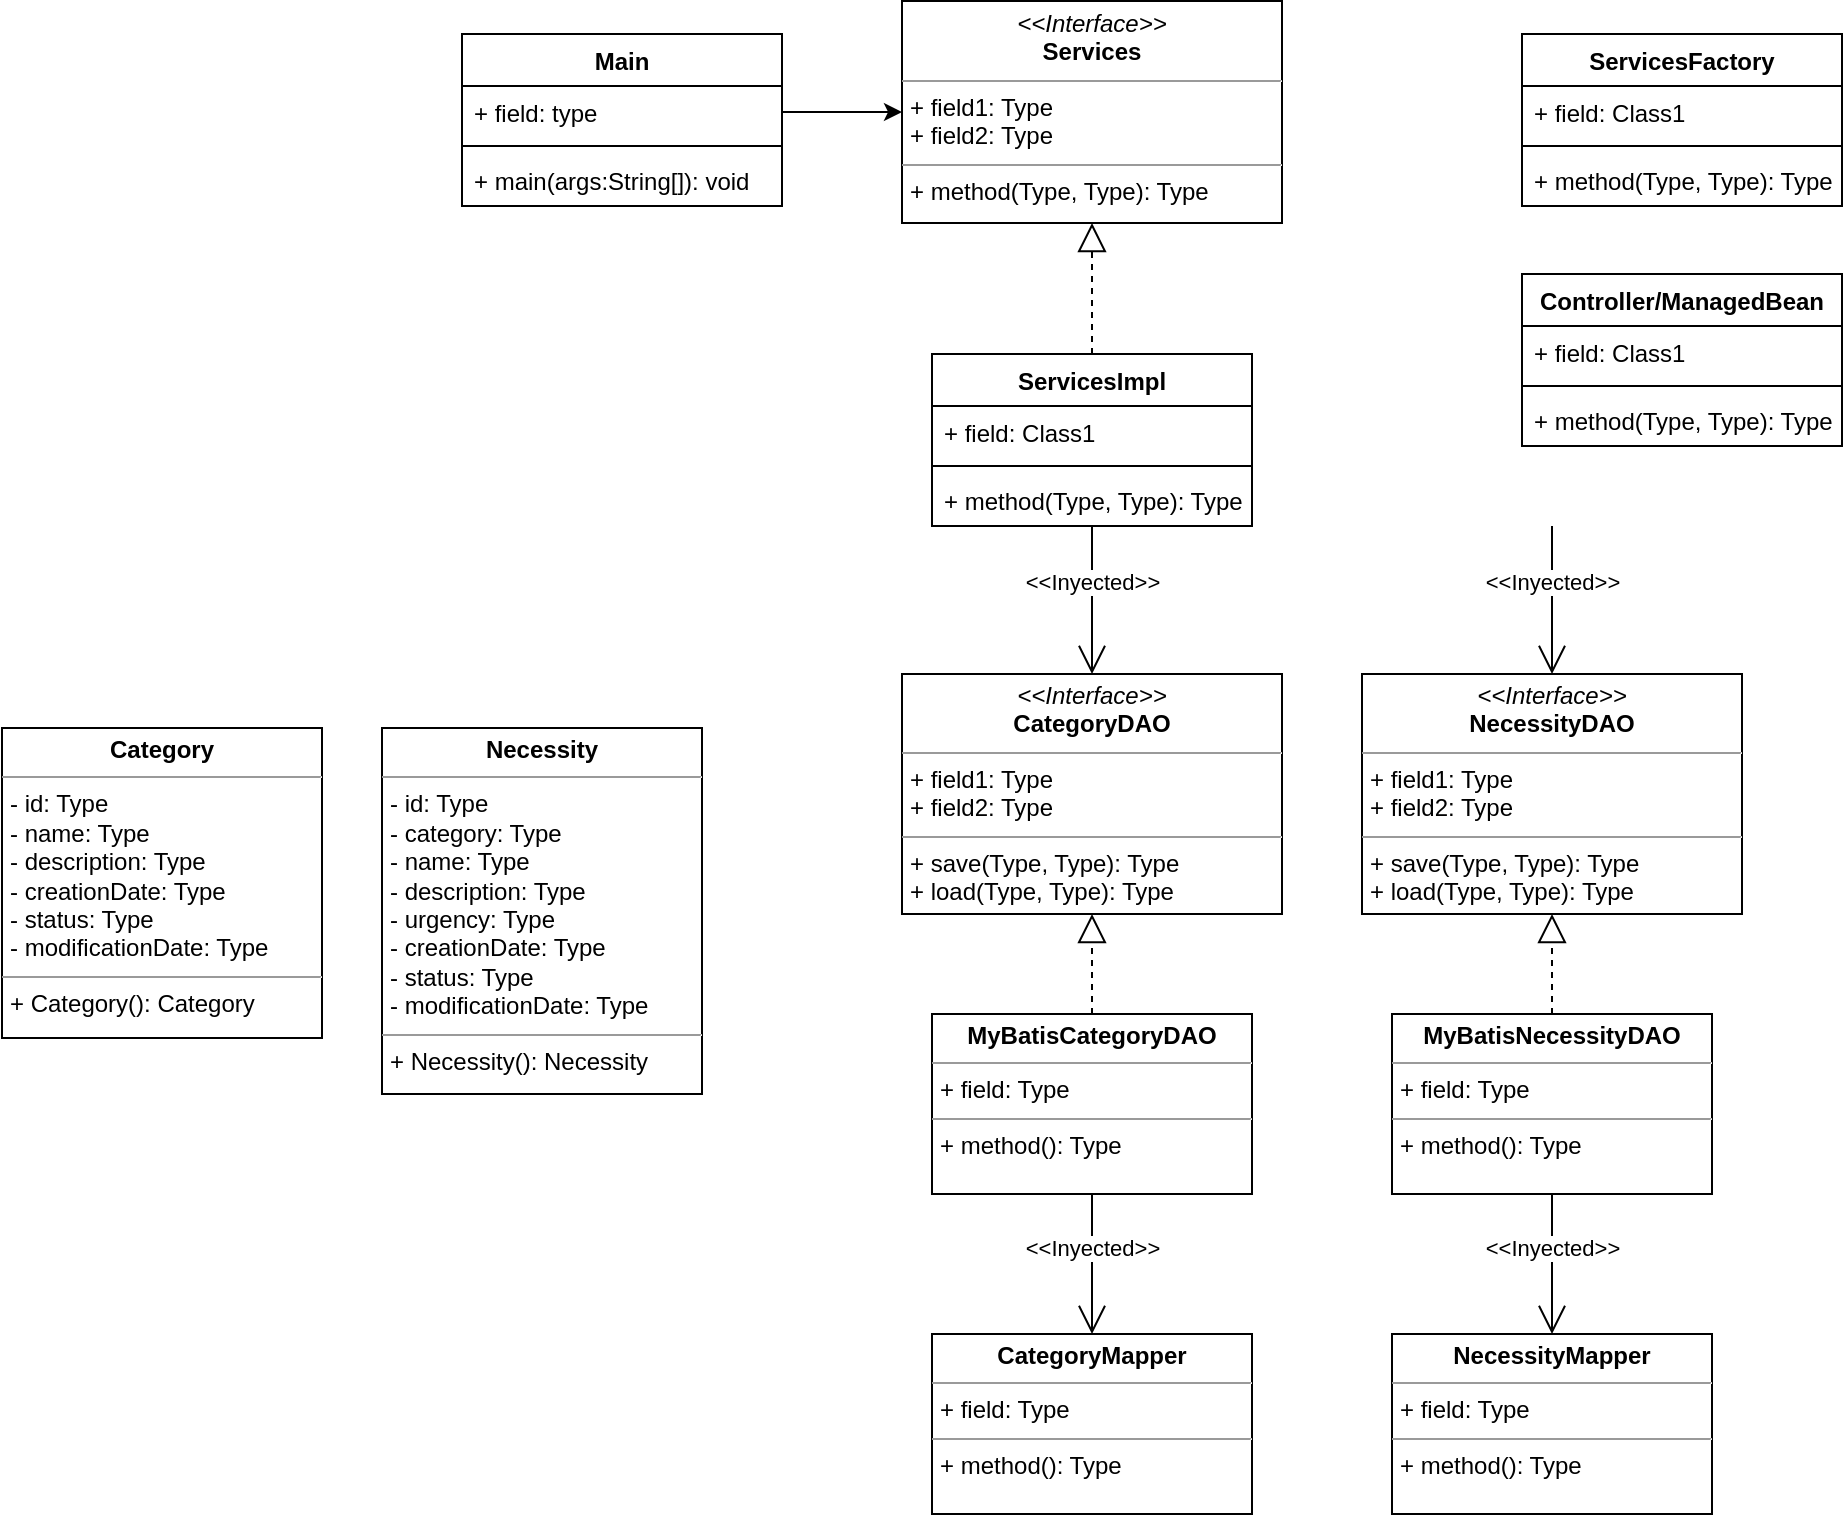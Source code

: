 <mxfile version="14.5.10" type="device"><diagram id="C5RBs43oDa-KdzZeNtuy" name="Page-1"><mxGraphModel dx="2141" dy="627" grid="1" gridSize="10" guides="1" tooltips="1" connect="1" arrows="1" fold="1" page="1" pageScale="1" pageWidth="827" pageHeight="1169" math="0" shadow="0"><root><mxCell id="WIyWlLk6GJQsqaUBKTNV-0"/><mxCell id="WIyWlLk6GJQsqaUBKTNV-1" parent="WIyWlLk6GJQsqaUBKTNV-0"/><mxCell id="tcotPFH31Pdi-d0VTkMx-11" value="Main" style="swimlane;fontStyle=1;align=center;verticalAlign=top;childLayout=stackLayout;horizontal=1;startSize=26;horizontalStack=0;resizeParent=1;resizeParentMax=0;resizeLast=0;collapsible=1;marginBottom=0;" parent="WIyWlLk6GJQsqaUBKTNV-1" vertex="1"><mxGeometry x="-20" y="160" width="160" height="86" as="geometry"/></mxCell><mxCell id="tcotPFH31Pdi-d0VTkMx-12" value="+ field: type" style="text;strokeColor=none;fillColor=none;align=left;verticalAlign=top;spacingLeft=4;spacingRight=4;overflow=hidden;rotatable=0;points=[[0,0.5],[1,0.5]];portConstraint=eastwest;" parent="tcotPFH31Pdi-d0VTkMx-11" vertex="1"><mxGeometry y="26" width="160" height="26" as="geometry"/></mxCell><mxCell id="tcotPFH31Pdi-d0VTkMx-13" value="" style="line;strokeWidth=1;fillColor=none;align=left;verticalAlign=middle;spacingTop=-1;spacingLeft=3;spacingRight=3;rotatable=0;labelPosition=right;points=[];portConstraint=eastwest;" parent="tcotPFH31Pdi-d0VTkMx-11" vertex="1"><mxGeometry y="52" width="160" height="8" as="geometry"/></mxCell><mxCell id="tcotPFH31Pdi-d0VTkMx-14" value="+ main(args:String[]): void" style="text;strokeColor=none;fillColor=none;align=left;verticalAlign=top;spacingLeft=4;spacingRight=4;overflow=hidden;rotatable=0;points=[[0,0.5],[1,0.5]];portConstraint=eastwest;" parent="tcotPFH31Pdi-d0VTkMx-11" vertex="1"><mxGeometry y="60" width="160" height="26" as="geometry"/></mxCell><mxCell id="tcotPFH31Pdi-d0VTkMx-16" style="edgeStyle=orthogonalEdgeStyle;rounded=0;orthogonalLoop=1;jettySize=auto;html=1;" parent="WIyWlLk6GJQsqaUBKTNV-1" source="tcotPFH31Pdi-d0VTkMx-12" target="tcotPFH31Pdi-d0VTkMx-18" edge="1"><mxGeometry relative="1" as="geometry"><mxPoint x="230" y="199" as="targetPoint"/></mxGeometry></mxCell><mxCell id="tcotPFH31Pdi-d0VTkMx-18" value="&lt;p style=&quot;margin: 0px ; margin-top: 4px ; text-align: center&quot;&gt;&lt;i&gt;&amp;lt;&amp;lt;Interface&amp;gt;&amp;gt;&lt;/i&gt;&lt;br&gt;&lt;b&gt;Services&lt;/b&gt;&lt;/p&gt;&lt;hr size=&quot;1&quot;&gt;&lt;p style=&quot;margin: 0px ; margin-left: 4px&quot;&gt;+ field1: Type&lt;br&gt;+ field2: Type&lt;/p&gt;&lt;hr size=&quot;1&quot;&gt;&lt;p style=&quot;margin: 0px ; margin-left: 4px&quot;&gt;+ method(Type, Type): Type&lt;/p&gt;" style="verticalAlign=top;align=left;overflow=fill;fontSize=12;fontFamily=Helvetica;html=1;" parent="WIyWlLk6GJQsqaUBKTNV-1" vertex="1"><mxGeometry x="200" y="143.5" width="190" height="111" as="geometry"/></mxCell><mxCell id="tcotPFH31Pdi-d0VTkMx-19" value="ServicesImpl" style="swimlane;fontStyle=1;align=center;verticalAlign=top;childLayout=stackLayout;horizontal=1;startSize=26;horizontalStack=0;resizeParent=1;resizeParentMax=0;resizeLast=0;collapsible=1;marginBottom=0;" parent="WIyWlLk6GJQsqaUBKTNV-1" vertex="1"><mxGeometry x="215" y="320" width="160" height="86" as="geometry"/></mxCell><mxCell id="tcotPFH31Pdi-d0VTkMx-20" value="+ field: Class1" style="text;strokeColor=none;fillColor=none;align=left;verticalAlign=top;spacingLeft=4;spacingRight=4;overflow=hidden;rotatable=0;points=[[0,0.5],[1,0.5]];portConstraint=eastwest;" parent="tcotPFH31Pdi-d0VTkMx-19" vertex="1"><mxGeometry y="26" width="160" height="26" as="geometry"/></mxCell><mxCell id="tcotPFH31Pdi-d0VTkMx-21" value="" style="line;strokeWidth=1;fillColor=none;align=left;verticalAlign=middle;spacingTop=-1;spacingLeft=3;spacingRight=3;rotatable=0;labelPosition=right;points=[];portConstraint=eastwest;" parent="tcotPFH31Pdi-d0VTkMx-19" vertex="1"><mxGeometry y="52" width="160" height="8" as="geometry"/></mxCell><mxCell id="tcotPFH31Pdi-d0VTkMx-22" value="+ method(Type, Type): Type" style="text;strokeColor=none;fillColor=none;align=left;verticalAlign=top;spacingLeft=4;spacingRight=4;overflow=hidden;rotatable=0;points=[[0,0.5],[1,0.5]];portConstraint=eastwest;" parent="tcotPFH31Pdi-d0VTkMx-19" vertex="1"><mxGeometry y="60" width="160" height="26" as="geometry"/></mxCell><mxCell id="tcotPFH31Pdi-d0VTkMx-24" value="&lt;p style=&quot;margin: 0px ; margin-top: 4px ; text-align: center&quot;&gt;&lt;i&gt;&amp;lt;&amp;lt;Interface&amp;gt;&amp;gt;&lt;/i&gt;&lt;br&gt;&lt;b&gt;CategoryDAO&lt;/b&gt;&lt;/p&gt;&lt;hr size=&quot;1&quot;&gt;&lt;p style=&quot;margin: 0px ; margin-left: 4px&quot;&gt;+ field1: Type&lt;br&gt;+ field2: Type&lt;/p&gt;&lt;hr size=&quot;1&quot;&gt;&lt;p style=&quot;margin: 0px ; margin-left: 4px&quot;&gt;+ save(Type, Type): Type&lt;/p&gt;&lt;p style=&quot;margin: 0px ; margin-left: 4px&quot;&gt;+ load(Type, Type): Type&lt;br&gt;&lt;/p&gt;" style="verticalAlign=top;align=left;overflow=fill;fontSize=12;fontFamily=Helvetica;html=1;" parent="WIyWlLk6GJQsqaUBKTNV-1" vertex="1"><mxGeometry x="200" y="480" width="190" height="120" as="geometry"/></mxCell><mxCell id="HSoWab-IFiqPVAlnFmKx-1" value="&lt;p style=&quot;margin: 0px ; margin-top: 4px ; text-align: center&quot;&gt;&lt;b&gt;MyBatisCategoryDAO&lt;/b&gt;&lt;br&gt;&lt;/p&gt;&lt;hr size=&quot;1&quot;&gt;&lt;p style=&quot;margin: 0px ; margin-left: 4px&quot;&gt;+ field: Type&lt;/p&gt;&lt;hr size=&quot;1&quot;&gt;&lt;p style=&quot;margin: 0px ; margin-left: 4px&quot;&gt;+ method(): Type&lt;/p&gt;" style="verticalAlign=top;align=left;overflow=fill;fontSize=12;fontFamily=Helvetica;html=1;" parent="WIyWlLk6GJQsqaUBKTNV-1" vertex="1"><mxGeometry x="215" y="650" width="160" height="90" as="geometry"/></mxCell><mxCell id="HSoWab-IFiqPVAlnFmKx-4" value="&lt;p style=&quot;margin: 0px ; margin-top: 4px ; text-align: center&quot;&gt;&lt;b&gt;CategoryMapper&lt;/b&gt;&lt;/p&gt;&lt;hr size=&quot;1&quot;&gt;&lt;p style=&quot;margin: 0px ; margin-left: 4px&quot;&gt;+ field: Type&lt;/p&gt;&lt;hr size=&quot;1&quot;&gt;&lt;p style=&quot;margin: 0px ; margin-left: 4px&quot;&gt;+ method(): Type&lt;/p&gt;" style="verticalAlign=top;align=left;overflow=fill;fontSize=12;fontFamily=Helvetica;html=1;" parent="WIyWlLk6GJQsqaUBKTNV-1" vertex="1"><mxGeometry x="215" y="810" width="160" height="90" as="geometry"/></mxCell><mxCell id="HSoWab-IFiqPVAlnFmKx-5" value="" style="endArrow=block;dashed=1;endFill=0;endSize=12;html=1;entryX=0.5;entryY=1;entryDx=0;entryDy=0;" parent="WIyWlLk6GJQsqaUBKTNV-1" source="tcotPFH31Pdi-d0VTkMx-19" target="tcotPFH31Pdi-d0VTkMx-18" edge="1"><mxGeometry width="160" relative="1" as="geometry"><mxPoint x="30" y="290" as="sourcePoint"/><mxPoint x="190" y="290" as="targetPoint"/></mxGeometry></mxCell><mxCell id="HSoWab-IFiqPVAlnFmKx-7" value="" style="endArrow=open;endFill=1;endSize=12;html=1;entryX=0.5;entryY=0;entryDx=0;entryDy=0;" parent="WIyWlLk6GJQsqaUBKTNV-1" source="HSoWab-IFiqPVAlnFmKx-1" target="HSoWab-IFiqPVAlnFmKx-4" edge="1"><mxGeometry width="160" relative="1" as="geometry"><mxPoint x="-20" y="880" as="sourcePoint"/><mxPoint x="140" y="880" as="targetPoint"/></mxGeometry></mxCell><mxCell id="HSoWab-IFiqPVAlnFmKx-10" value="&amp;lt;&amp;lt;Inyected&amp;gt;&amp;gt;" style="edgeLabel;html=1;align=center;verticalAlign=middle;resizable=0;points=[];" parent="HSoWab-IFiqPVAlnFmKx-7" vertex="1" connectable="0"><mxGeometry x="-0.45" relative="1" as="geometry"><mxPoint y="7" as="offset"/></mxGeometry></mxCell><mxCell id="HSoWab-IFiqPVAlnFmKx-9" value="" style="endArrow=block;dashed=1;endFill=0;endSize=12;html=1;" parent="WIyWlLk6GJQsqaUBKTNV-1" source="HSoWab-IFiqPVAlnFmKx-1" target="tcotPFH31Pdi-d0VTkMx-24" edge="1"><mxGeometry width="160" relative="1" as="geometry"><mxPoint x="290" y="710" as="sourcePoint"/><mxPoint x="320" y="620" as="targetPoint"/></mxGeometry></mxCell><mxCell id="HSoWab-IFiqPVAlnFmKx-11" value="" style="endArrow=open;endFill=1;endSize=12;html=1;entryX=0.5;entryY=0;entryDx=0;entryDy=0;" parent="WIyWlLk6GJQsqaUBKTNV-1" source="tcotPFH31Pdi-d0VTkMx-22" target="tcotPFH31Pdi-d0VTkMx-24" edge="1"><mxGeometry width="160" relative="1" as="geometry"><mxPoint x="330" y="470" as="sourcePoint"/><mxPoint x="330" y="550" as="targetPoint"/></mxGeometry></mxCell><mxCell id="HSoWab-IFiqPVAlnFmKx-12" value="&amp;lt;&amp;lt;Inyected&amp;gt;&amp;gt;" style="edgeLabel;html=1;align=center;verticalAlign=middle;resizable=0;points=[];" parent="HSoWab-IFiqPVAlnFmKx-11" vertex="1" connectable="0"><mxGeometry x="-0.45" relative="1" as="geometry"><mxPoint y="7" as="offset"/></mxGeometry></mxCell><mxCell id="HSoWab-IFiqPVAlnFmKx-13" value="ServicesFactory" style="swimlane;fontStyle=1;align=center;verticalAlign=top;childLayout=stackLayout;horizontal=1;startSize=26;horizontalStack=0;resizeParent=1;resizeParentMax=0;resizeLast=0;collapsible=1;marginBottom=0;" parent="WIyWlLk6GJQsqaUBKTNV-1" vertex="1"><mxGeometry x="510" y="160" width="160" height="86" as="geometry"/></mxCell><mxCell id="HSoWab-IFiqPVAlnFmKx-14" value="+ field: Class1" style="text;strokeColor=none;fillColor=none;align=left;verticalAlign=top;spacingLeft=4;spacingRight=4;overflow=hidden;rotatable=0;points=[[0,0.5],[1,0.5]];portConstraint=eastwest;" parent="HSoWab-IFiqPVAlnFmKx-13" vertex="1"><mxGeometry y="26" width="160" height="26" as="geometry"/></mxCell><mxCell id="HSoWab-IFiqPVAlnFmKx-15" value="" style="line;strokeWidth=1;fillColor=none;align=left;verticalAlign=middle;spacingTop=-1;spacingLeft=3;spacingRight=3;rotatable=0;labelPosition=right;points=[];portConstraint=eastwest;" parent="HSoWab-IFiqPVAlnFmKx-13" vertex="1"><mxGeometry y="52" width="160" height="8" as="geometry"/></mxCell><mxCell id="HSoWab-IFiqPVAlnFmKx-16" value="+ method(Type, Type): Type" style="text;strokeColor=none;fillColor=none;align=left;verticalAlign=top;spacingLeft=4;spacingRight=4;overflow=hidden;rotatable=0;points=[[0,0.5],[1,0.5]];portConstraint=eastwest;" parent="HSoWab-IFiqPVAlnFmKx-13" vertex="1"><mxGeometry y="60" width="160" height="26" as="geometry"/></mxCell><mxCell id="677jAXmlb-WKx3Isqz2b-0" value="Controller/ManagedBean" style="swimlane;fontStyle=1;align=center;verticalAlign=top;childLayout=stackLayout;horizontal=1;startSize=26;horizontalStack=0;resizeParent=1;resizeParentMax=0;resizeLast=0;collapsible=1;marginBottom=0;" parent="WIyWlLk6GJQsqaUBKTNV-1" vertex="1"><mxGeometry x="510" y="280" width="160" height="86" as="geometry"/></mxCell><mxCell id="677jAXmlb-WKx3Isqz2b-1" value="+ field: Class1" style="text;strokeColor=none;fillColor=none;align=left;verticalAlign=top;spacingLeft=4;spacingRight=4;overflow=hidden;rotatable=0;points=[[0,0.5],[1,0.5]];portConstraint=eastwest;" parent="677jAXmlb-WKx3Isqz2b-0" vertex="1"><mxGeometry y="26" width="160" height="26" as="geometry"/></mxCell><mxCell id="677jAXmlb-WKx3Isqz2b-2" value="" style="line;strokeWidth=1;fillColor=none;align=left;verticalAlign=middle;spacingTop=-1;spacingLeft=3;spacingRight=3;rotatable=0;labelPosition=right;points=[];portConstraint=eastwest;" parent="677jAXmlb-WKx3Isqz2b-0" vertex="1"><mxGeometry y="52" width="160" height="8" as="geometry"/></mxCell><mxCell id="677jAXmlb-WKx3Isqz2b-3" value="+ method(Type, Type): Type" style="text;strokeColor=none;fillColor=none;align=left;verticalAlign=top;spacingLeft=4;spacingRight=4;overflow=hidden;rotatable=0;points=[[0,0.5],[1,0.5]];portConstraint=eastwest;" parent="677jAXmlb-WKx3Isqz2b-0" vertex="1"><mxGeometry y="60" width="160" height="26" as="geometry"/></mxCell><mxCell id="zw-l7zLzYep9lLFq-dh7-4" value="&lt;p style=&quot;margin: 0px ; margin-top: 4px ; text-align: center&quot;&gt;&lt;b&gt;Category&lt;/b&gt;&lt;br&gt;&lt;/p&gt;&lt;hr size=&quot;1&quot;&gt;&lt;p style=&quot;margin: 0px ; margin-left: 4px&quot;&gt;- id: Type&lt;/p&gt;&lt;p style=&quot;margin: 0px ; margin-left: 4px&quot;&gt;- name: Type&lt;br&gt;&lt;/p&gt;&lt;p style=&quot;margin: 0px ; margin-left: 4px&quot;&gt;- description: Type&lt;br&gt;&lt;/p&gt;&lt;p style=&quot;margin: 0px ; margin-left: 4px&quot;&gt;- creationDate: Type&lt;br&gt;&lt;/p&gt;&lt;p style=&quot;margin: 0px ; margin-left: 4px&quot;&gt;- status: Type&lt;br&gt;&lt;/p&gt;&lt;p style=&quot;margin: 0px ; margin-left: 4px&quot;&gt;- modificationDate: Type&lt;br&gt;&lt;/p&gt;&lt;hr size=&quot;1&quot;&gt;&lt;p style=&quot;margin: 0px ; margin-left: 4px&quot;&gt;+ Category(): Category&lt;/p&gt;" style="verticalAlign=top;align=left;overflow=fill;fontSize=12;fontFamily=Helvetica;html=1;" vertex="1" parent="WIyWlLk6GJQsqaUBKTNV-1"><mxGeometry x="-250" y="507" width="160" height="155" as="geometry"/></mxCell><mxCell id="zw-l7zLzYep9lLFq-dh7-6" value="&lt;p style=&quot;margin: 0px ; margin-top: 4px ; text-align: center&quot;&gt;&lt;b&gt;Necessity&lt;/b&gt;&lt;br&gt;&lt;/p&gt;&lt;hr size=&quot;1&quot;&gt;&lt;p style=&quot;margin: 0px ; margin-left: 4px&quot;&gt;- id: Type&lt;/p&gt;&lt;p style=&quot;margin: 0px ; margin-left: 4px&quot;&gt;- category: Type&lt;br&gt;&lt;/p&gt;&lt;p style=&quot;margin: 0px ; margin-left: 4px&quot;&gt;- name: Type&lt;br&gt;&lt;/p&gt;&lt;p style=&quot;margin: 0px ; margin-left: 4px&quot;&gt;- description: Type&lt;br&gt;&lt;/p&gt;&lt;p style=&quot;margin: 0px ; margin-left: 4px&quot;&gt;- urgency: Type&lt;br&gt;&lt;/p&gt;&lt;p style=&quot;margin: 0px ; margin-left: 4px&quot;&gt;- creationDate: Type&lt;br&gt;&lt;/p&gt;&lt;p style=&quot;margin: 0px ; margin-left: 4px&quot;&gt;- status: Type&lt;br&gt;&lt;/p&gt;&lt;p style=&quot;margin: 0px ; margin-left: 4px&quot;&gt;- modificationDate: Type&lt;br&gt;&lt;/p&gt;&lt;hr size=&quot;1&quot;&gt;&lt;p style=&quot;margin: 0px ; margin-left: 4px&quot;&gt;+ Necessity(): Necessity&lt;/p&gt;" style="verticalAlign=top;align=left;overflow=fill;fontSize=12;fontFamily=Helvetica;html=1;" vertex="1" parent="WIyWlLk6GJQsqaUBKTNV-1"><mxGeometry x="-60" y="507" width="160" height="183" as="geometry"/></mxCell><mxCell id="zw-l7zLzYep9lLFq-dh7-7" value="&lt;p style=&quot;margin: 0px ; margin-top: 4px ; text-align: center&quot;&gt;&lt;i&gt;&amp;lt;&amp;lt;Interface&amp;gt;&amp;gt;&lt;/i&gt;&lt;br&gt;&lt;b&gt;NecessityDAO&lt;/b&gt;&lt;/p&gt;&lt;hr size=&quot;1&quot;&gt;&lt;p style=&quot;margin: 0px ; margin-left: 4px&quot;&gt;+ field1: Type&lt;br&gt;+ field2: Type&lt;/p&gt;&lt;hr size=&quot;1&quot;&gt;&lt;p style=&quot;margin: 0px ; margin-left: 4px&quot;&gt;+ save(Type, Type): Type&lt;/p&gt;&lt;p style=&quot;margin: 0px ; margin-left: 4px&quot;&gt;+ load(Type, Type): Type&lt;br&gt;&lt;/p&gt;" style="verticalAlign=top;align=left;overflow=fill;fontSize=12;fontFamily=Helvetica;html=1;" vertex="1" parent="WIyWlLk6GJQsqaUBKTNV-1"><mxGeometry x="430" y="480" width="190" height="120" as="geometry"/></mxCell><mxCell id="zw-l7zLzYep9lLFq-dh7-8" value="&lt;p style=&quot;margin: 0px ; margin-top: 4px ; text-align: center&quot;&gt;&lt;b&gt;MyBatisNecessityDAO&lt;/b&gt;&lt;br&gt;&lt;/p&gt;&lt;hr size=&quot;1&quot;&gt;&lt;p style=&quot;margin: 0px ; margin-left: 4px&quot;&gt;+ field: Type&lt;/p&gt;&lt;hr size=&quot;1&quot;&gt;&lt;p style=&quot;margin: 0px ; margin-left: 4px&quot;&gt;+ method(): Type&lt;/p&gt;" style="verticalAlign=top;align=left;overflow=fill;fontSize=12;fontFamily=Helvetica;html=1;" vertex="1" parent="WIyWlLk6GJQsqaUBKTNV-1"><mxGeometry x="445" y="650" width="160" height="90" as="geometry"/></mxCell><mxCell id="zw-l7zLzYep9lLFq-dh7-9" value="" style="endArrow=open;endFill=1;endSize=12;html=1;" edge="1" parent="WIyWlLk6GJQsqaUBKTNV-1" source="zw-l7zLzYep9lLFq-dh7-8" target="zw-l7zLzYep9lLFq-dh7-14"><mxGeometry width="160" relative="1" as="geometry"><mxPoint x="210" y="880" as="sourcePoint"/><mxPoint x="525" y="810" as="targetPoint"/></mxGeometry></mxCell><mxCell id="zw-l7zLzYep9lLFq-dh7-10" value="&amp;lt;&amp;lt;Inyected&amp;gt;&amp;gt;" style="edgeLabel;html=1;align=center;verticalAlign=middle;resizable=0;points=[];" vertex="1" connectable="0" parent="zw-l7zLzYep9lLFq-dh7-9"><mxGeometry x="-0.45" relative="1" as="geometry"><mxPoint y="7" as="offset"/></mxGeometry></mxCell><mxCell id="zw-l7zLzYep9lLFq-dh7-11" value="" style="endArrow=block;dashed=1;endFill=0;endSize=12;html=1;" edge="1" parent="WIyWlLk6GJQsqaUBKTNV-1" source="zw-l7zLzYep9lLFq-dh7-8" target="zw-l7zLzYep9lLFq-dh7-7"><mxGeometry width="160" relative="1" as="geometry"><mxPoint x="520" y="710" as="sourcePoint"/><mxPoint x="550" y="620" as="targetPoint"/></mxGeometry></mxCell><mxCell id="zw-l7zLzYep9lLFq-dh7-12" value="" style="endArrow=open;endFill=1;endSize=12;html=1;entryX=0.5;entryY=0;entryDx=0;entryDy=0;" edge="1" parent="WIyWlLk6GJQsqaUBKTNV-1" target="zw-l7zLzYep9lLFq-dh7-7"><mxGeometry width="160" relative="1" as="geometry"><mxPoint x="525" y="406" as="sourcePoint"/><mxPoint x="560" y="550" as="targetPoint"/></mxGeometry></mxCell><mxCell id="zw-l7zLzYep9lLFq-dh7-13" value="&amp;lt;&amp;lt;Inyected&amp;gt;&amp;gt;" style="edgeLabel;html=1;align=center;verticalAlign=middle;resizable=0;points=[];" vertex="1" connectable="0" parent="zw-l7zLzYep9lLFq-dh7-12"><mxGeometry x="-0.45" relative="1" as="geometry"><mxPoint y="7" as="offset"/></mxGeometry></mxCell><mxCell id="zw-l7zLzYep9lLFq-dh7-14" value="&lt;p style=&quot;margin: 0px ; margin-top: 4px ; text-align: center&quot;&gt;&lt;b&gt;NecessityMapper&lt;/b&gt;&lt;/p&gt;&lt;hr size=&quot;1&quot;&gt;&lt;p style=&quot;margin: 0px ; margin-left: 4px&quot;&gt;+ field: Type&lt;/p&gt;&lt;hr size=&quot;1&quot;&gt;&lt;p style=&quot;margin: 0px ; margin-left: 4px&quot;&gt;+ method(): Type&lt;/p&gt;" style="verticalAlign=top;align=left;overflow=fill;fontSize=12;fontFamily=Helvetica;html=1;" vertex="1" parent="WIyWlLk6GJQsqaUBKTNV-1"><mxGeometry x="445" y="810" width="160" height="90" as="geometry"/></mxCell></root></mxGraphModel></diagram></mxfile>